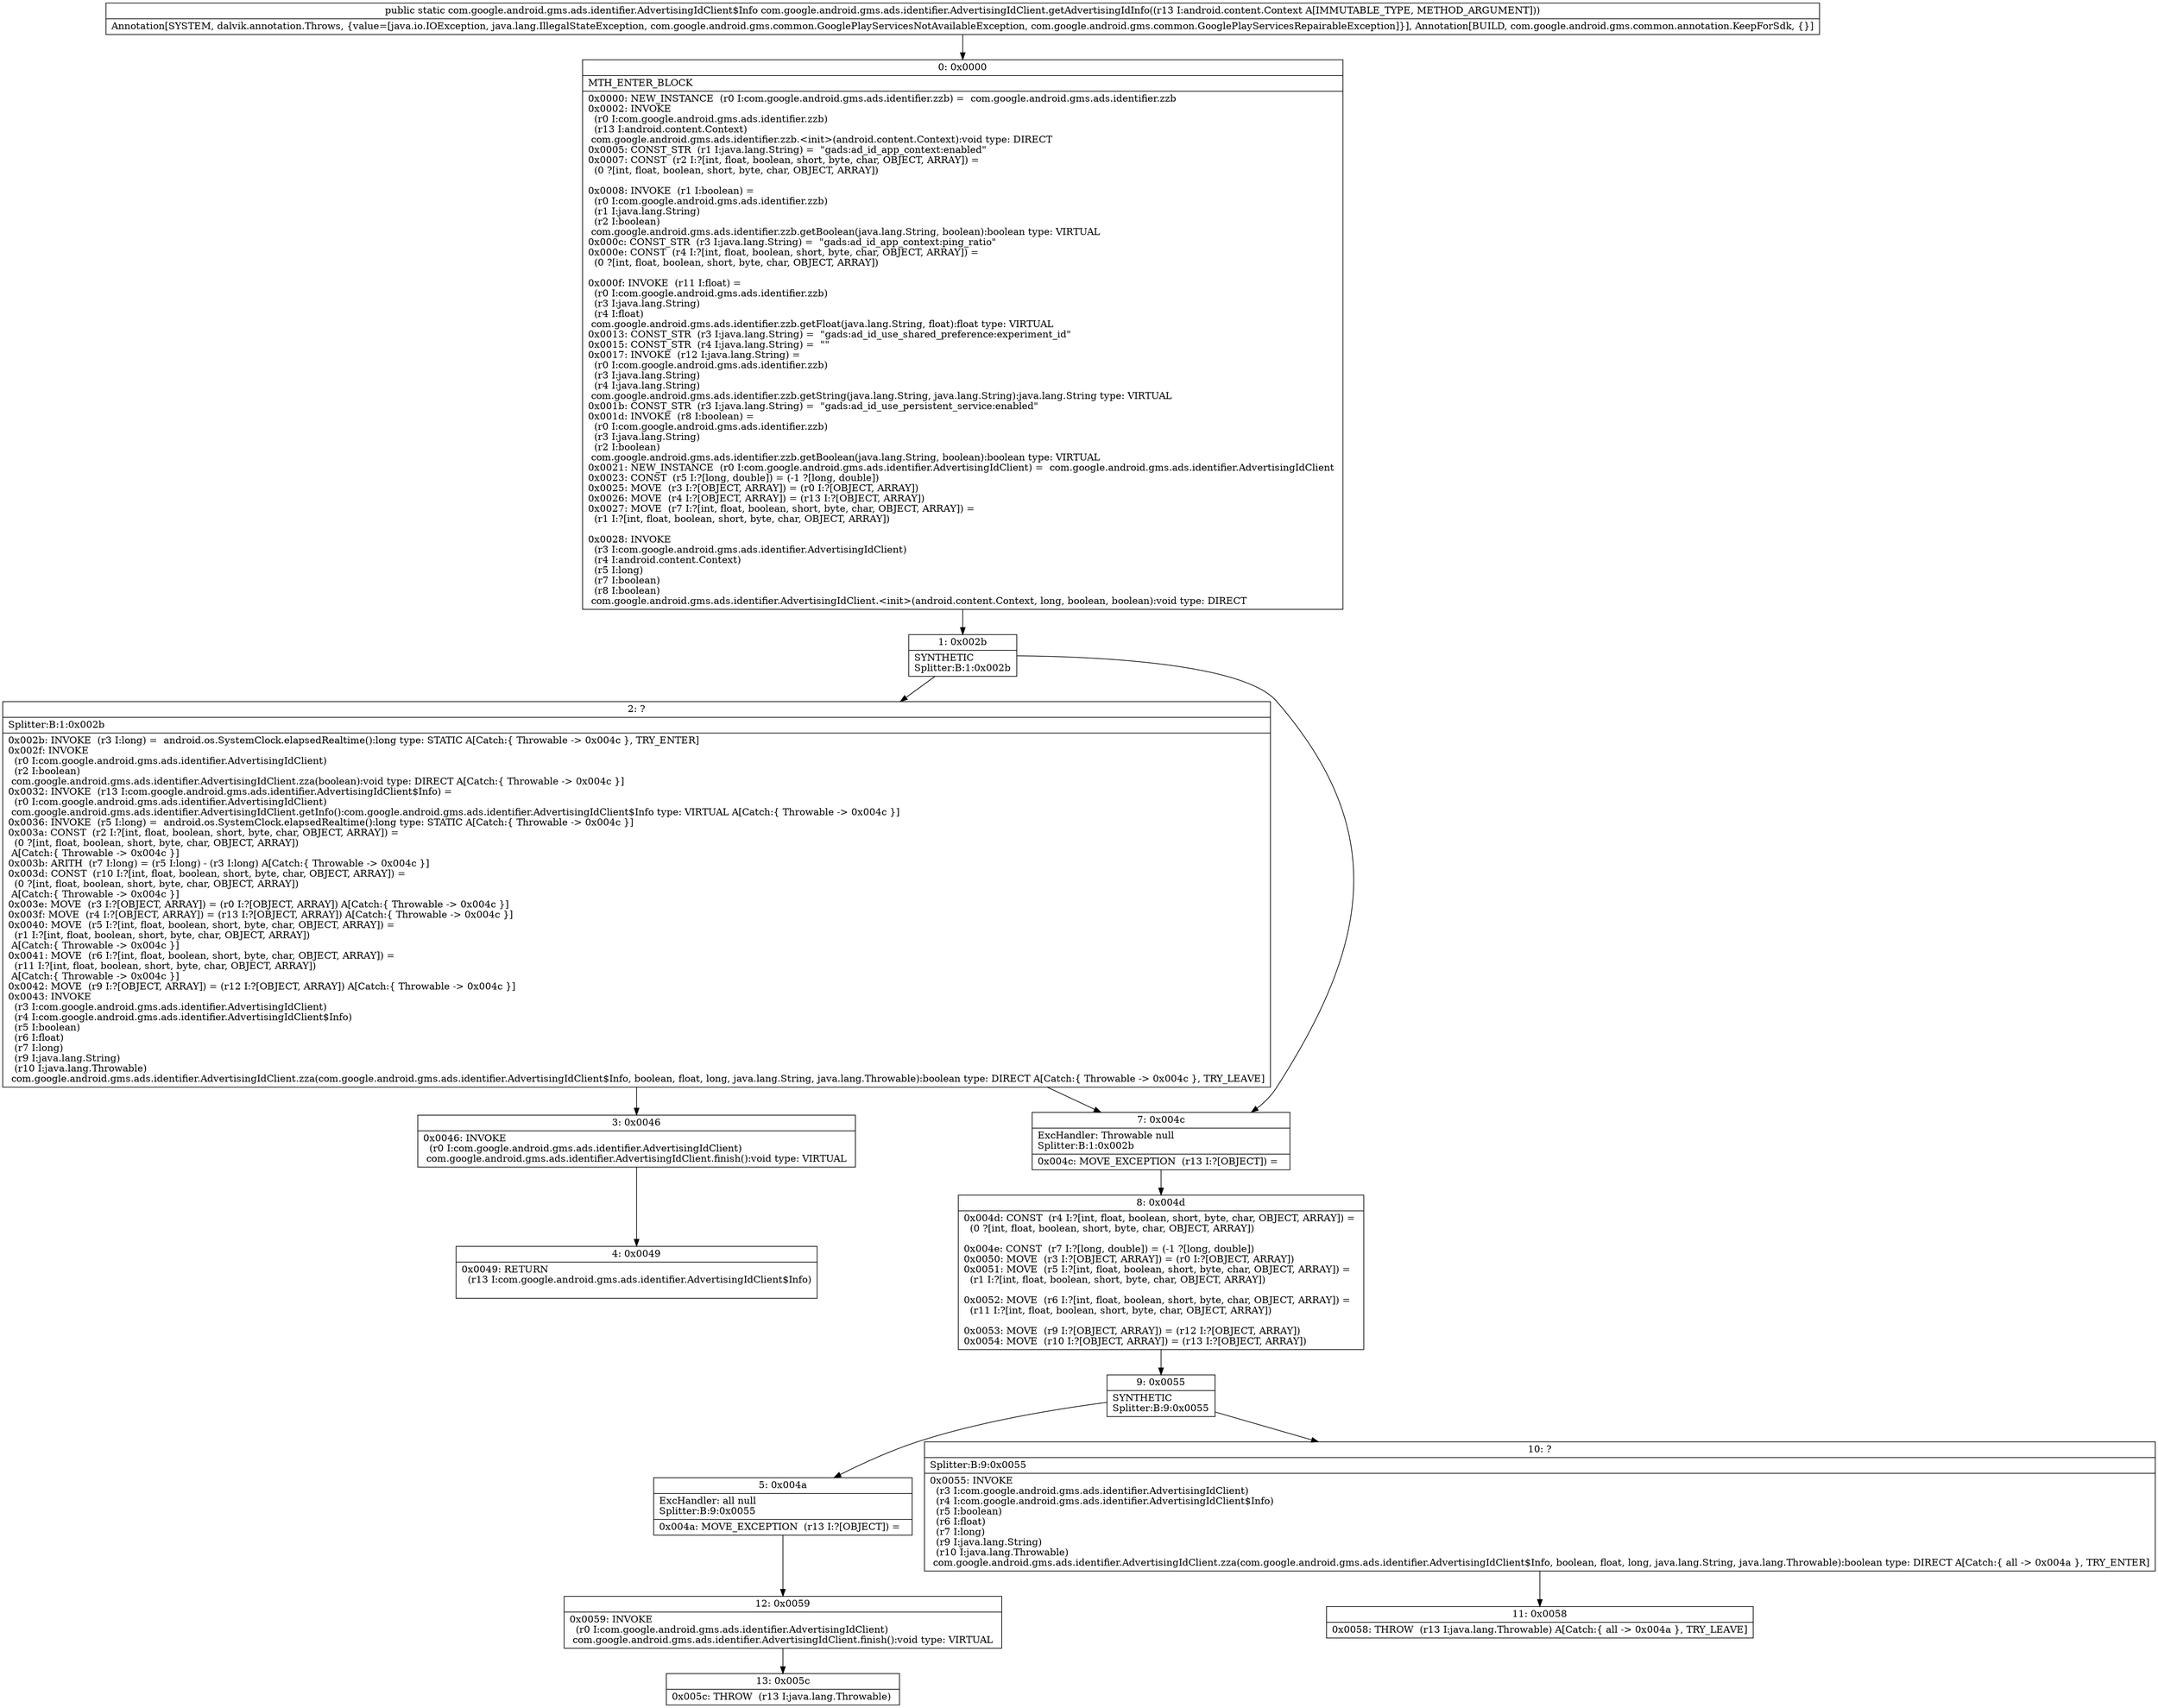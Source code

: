 digraph "CFG forcom.google.android.gms.ads.identifier.AdvertisingIdClient.getAdvertisingIdInfo(Landroid\/content\/Context;)Lcom\/google\/android\/gms\/ads\/identifier\/AdvertisingIdClient$Info;" {
Node_0 [shape=record,label="{0\:\ 0x0000|MTH_ENTER_BLOCK\l|0x0000: NEW_INSTANCE  (r0 I:com.google.android.gms.ads.identifier.zzb) =  com.google.android.gms.ads.identifier.zzb \l0x0002: INVOKE  \l  (r0 I:com.google.android.gms.ads.identifier.zzb)\l  (r13 I:android.content.Context)\l com.google.android.gms.ads.identifier.zzb.\<init\>(android.content.Context):void type: DIRECT \l0x0005: CONST_STR  (r1 I:java.lang.String) =  \"gads:ad_id_app_context:enabled\" \l0x0007: CONST  (r2 I:?[int, float, boolean, short, byte, char, OBJECT, ARRAY]) = \l  (0 ?[int, float, boolean, short, byte, char, OBJECT, ARRAY])\l \l0x0008: INVOKE  (r1 I:boolean) = \l  (r0 I:com.google.android.gms.ads.identifier.zzb)\l  (r1 I:java.lang.String)\l  (r2 I:boolean)\l com.google.android.gms.ads.identifier.zzb.getBoolean(java.lang.String, boolean):boolean type: VIRTUAL \l0x000c: CONST_STR  (r3 I:java.lang.String) =  \"gads:ad_id_app_context:ping_ratio\" \l0x000e: CONST  (r4 I:?[int, float, boolean, short, byte, char, OBJECT, ARRAY]) = \l  (0 ?[int, float, boolean, short, byte, char, OBJECT, ARRAY])\l \l0x000f: INVOKE  (r11 I:float) = \l  (r0 I:com.google.android.gms.ads.identifier.zzb)\l  (r3 I:java.lang.String)\l  (r4 I:float)\l com.google.android.gms.ads.identifier.zzb.getFloat(java.lang.String, float):float type: VIRTUAL \l0x0013: CONST_STR  (r3 I:java.lang.String) =  \"gads:ad_id_use_shared_preference:experiment_id\" \l0x0015: CONST_STR  (r4 I:java.lang.String) =  \"\" \l0x0017: INVOKE  (r12 I:java.lang.String) = \l  (r0 I:com.google.android.gms.ads.identifier.zzb)\l  (r3 I:java.lang.String)\l  (r4 I:java.lang.String)\l com.google.android.gms.ads.identifier.zzb.getString(java.lang.String, java.lang.String):java.lang.String type: VIRTUAL \l0x001b: CONST_STR  (r3 I:java.lang.String) =  \"gads:ad_id_use_persistent_service:enabled\" \l0x001d: INVOKE  (r8 I:boolean) = \l  (r0 I:com.google.android.gms.ads.identifier.zzb)\l  (r3 I:java.lang.String)\l  (r2 I:boolean)\l com.google.android.gms.ads.identifier.zzb.getBoolean(java.lang.String, boolean):boolean type: VIRTUAL \l0x0021: NEW_INSTANCE  (r0 I:com.google.android.gms.ads.identifier.AdvertisingIdClient) =  com.google.android.gms.ads.identifier.AdvertisingIdClient \l0x0023: CONST  (r5 I:?[long, double]) = (\-1 ?[long, double]) \l0x0025: MOVE  (r3 I:?[OBJECT, ARRAY]) = (r0 I:?[OBJECT, ARRAY]) \l0x0026: MOVE  (r4 I:?[OBJECT, ARRAY]) = (r13 I:?[OBJECT, ARRAY]) \l0x0027: MOVE  (r7 I:?[int, float, boolean, short, byte, char, OBJECT, ARRAY]) = \l  (r1 I:?[int, float, boolean, short, byte, char, OBJECT, ARRAY])\l \l0x0028: INVOKE  \l  (r3 I:com.google.android.gms.ads.identifier.AdvertisingIdClient)\l  (r4 I:android.content.Context)\l  (r5 I:long)\l  (r7 I:boolean)\l  (r8 I:boolean)\l com.google.android.gms.ads.identifier.AdvertisingIdClient.\<init\>(android.content.Context, long, boolean, boolean):void type: DIRECT \l}"];
Node_1 [shape=record,label="{1\:\ 0x002b|SYNTHETIC\lSplitter:B:1:0x002b\l}"];
Node_2 [shape=record,label="{2\:\ ?|Splitter:B:1:0x002b\l|0x002b: INVOKE  (r3 I:long) =  android.os.SystemClock.elapsedRealtime():long type: STATIC A[Catch:\{ Throwable \-\> 0x004c \}, TRY_ENTER]\l0x002f: INVOKE  \l  (r0 I:com.google.android.gms.ads.identifier.AdvertisingIdClient)\l  (r2 I:boolean)\l com.google.android.gms.ads.identifier.AdvertisingIdClient.zza(boolean):void type: DIRECT A[Catch:\{ Throwable \-\> 0x004c \}]\l0x0032: INVOKE  (r13 I:com.google.android.gms.ads.identifier.AdvertisingIdClient$Info) = \l  (r0 I:com.google.android.gms.ads.identifier.AdvertisingIdClient)\l com.google.android.gms.ads.identifier.AdvertisingIdClient.getInfo():com.google.android.gms.ads.identifier.AdvertisingIdClient$Info type: VIRTUAL A[Catch:\{ Throwable \-\> 0x004c \}]\l0x0036: INVOKE  (r5 I:long) =  android.os.SystemClock.elapsedRealtime():long type: STATIC A[Catch:\{ Throwable \-\> 0x004c \}]\l0x003a: CONST  (r2 I:?[int, float, boolean, short, byte, char, OBJECT, ARRAY]) = \l  (0 ?[int, float, boolean, short, byte, char, OBJECT, ARRAY])\l A[Catch:\{ Throwable \-\> 0x004c \}]\l0x003b: ARITH  (r7 I:long) = (r5 I:long) \- (r3 I:long) A[Catch:\{ Throwable \-\> 0x004c \}]\l0x003d: CONST  (r10 I:?[int, float, boolean, short, byte, char, OBJECT, ARRAY]) = \l  (0 ?[int, float, boolean, short, byte, char, OBJECT, ARRAY])\l A[Catch:\{ Throwable \-\> 0x004c \}]\l0x003e: MOVE  (r3 I:?[OBJECT, ARRAY]) = (r0 I:?[OBJECT, ARRAY]) A[Catch:\{ Throwable \-\> 0x004c \}]\l0x003f: MOVE  (r4 I:?[OBJECT, ARRAY]) = (r13 I:?[OBJECT, ARRAY]) A[Catch:\{ Throwable \-\> 0x004c \}]\l0x0040: MOVE  (r5 I:?[int, float, boolean, short, byte, char, OBJECT, ARRAY]) = \l  (r1 I:?[int, float, boolean, short, byte, char, OBJECT, ARRAY])\l A[Catch:\{ Throwable \-\> 0x004c \}]\l0x0041: MOVE  (r6 I:?[int, float, boolean, short, byte, char, OBJECT, ARRAY]) = \l  (r11 I:?[int, float, boolean, short, byte, char, OBJECT, ARRAY])\l A[Catch:\{ Throwable \-\> 0x004c \}]\l0x0042: MOVE  (r9 I:?[OBJECT, ARRAY]) = (r12 I:?[OBJECT, ARRAY]) A[Catch:\{ Throwable \-\> 0x004c \}]\l0x0043: INVOKE  \l  (r3 I:com.google.android.gms.ads.identifier.AdvertisingIdClient)\l  (r4 I:com.google.android.gms.ads.identifier.AdvertisingIdClient$Info)\l  (r5 I:boolean)\l  (r6 I:float)\l  (r7 I:long)\l  (r9 I:java.lang.String)\l  (r10 I:java.lang.Throwable)\l com.google.android.gms.ads.identifier.AdvertisingIdClient.zza(com.google.android.gms.ads.identifier.AdvertisingIdClient$Info, boolean, float, long, java.lang.String, java.lang.Throwable):boolean type: DIRECT A[Catch:\{ Throwable \-\> 0x004c \}, TRY_LEAVE]\l}"];
Node_3 [shape=record,label="{3\:\ 0x0046|0x0046: INVOKE  \l  (r0 I:com.google.android.gms.ads.identifier.AdvertisingIdClient)\l com.google.android.gms.ads.identifier.AdvertisingIdClient.finish():void type: VIRTUAL \l}"];
Node_4 [shape=record,label="{4\:\ 0x0049|0x0049: RETURN  \l  (r13 I:com.google.android.gms.ads.identifier.AdvertisingIdClient$Info)\l \l}"];
Node_5 [shape=record,label="{5\:\ 0x004a|ExcHandler: all null\lSplitter:B:9:0x0055\l|0x004a: MOVE_EXCEPTION  (r13 I:?[OBJECT]) =  \l}"];
Node_7 [shape=record,label="{7\:\ 0x004c|ExcHandler: Throwable null\lSplitter:B:1:0x002b\l|0x004c: MOVE_EXCEPTION  (r13 I:?[OBJECT]) =  \l}"];
Node_8 [shape=record,label="{8\:\ 0x004d|0x004d: CONST  (r4 I:?[int, float, boolean, short, byte, char, OBJECT, ARRAY]) = \l  (0 ?[int, float, boolean, short, byte, char, OBJECT, ARRAY])\l \l0x004e: CONST  (r7 I:?[long, double]) = (\-1 ?[long, double]) \l0x0050: MOVE  (r3 I:?[OBJECT, ARRAY]) = (r0 I:?[OBJECT, ARRAY]) \l0x0051: MOVE  (r5 I:?[int, float, boolean, short, byte, char, OBJECT, ARRAY]) = \l  (r1 I:?[int, float, boolean, short, byte, char, OBJECT, ARRAY])\l \l0x0052: MOVE  (r6 I:?[int, float, boolean, short, byte, char, OBJECT, ARRAY]) = \l  (r11 I:?[int, float, boolean, short, byte, char, OBJECT, ARRAY])\l \l0x0053: MOVE  (r9 I:?[OBJECT, ARRAY]) = (r12 I:?[OBJECT, ARRAY]) \l0x0054: MOVE  (r10 I:?[OBJECT, ARRAY]) = (r13 I:?[OBJECT, ARRAY]) \l}"];
Node_9 [shape=record,label="{9\:\ 0x0055|SYNTHETIC\lSplitter:B:9:0x0055\l}"];
Node_10 [shape=record,label="{10\:\ ?|Splitter:B:9:0x0055\l|0x0055: INVOKE  \l  (r3 I:com.google.android.gms.ads.identifier.AdvertisingIdClient)\l  (r4 I:com.google.android.gms.ads.identifier.AdvertisingIdClient$Info)\l  (r5 I:boolean)\l  (r6 I:float)\l  (r7 I:long)\l  (r9 I:java.lang.String)\l  (r10 I:java.lang.Throwable)\l com.google.android.gms.ads.identifier.AdvertisingIdClient.zza(com.google.android.gms.ads.identifier.AdvertisingIdClient$Info, boolean, float, long, java.lang.String, java.lang.Throwable):boolean type: DIRECT A[Catch:\{ all \-\> 0x004a \}, TRY_ENTER]\l}"];
Node_11 [shape=record,label="{11\:\ 0x0058|0x0058: THROW  (r13 I:java.lang.Throwable) A[Catch:\{ all \-\> 0x004a \}, TRY_LEAVE]\l}"];
Node_12 [shape=record,label="{12\:\ 0x0059|0x0059: INVOKE  \l  (r0 I:com.google.android.gms.ads.identifier.AdvertisingIdClient)\l com.google.android.gms.ads.identifier.AdvertisingIdClient.finish():void type: VIRTUAL \l}"];
Node_13 [shape=record,label="{13\:\ 0x005c|0x005c: THROW  (r13 I:java.lang.Throwable) \l}"];
MethodNode[shape=record,label="{public static com.google.android.gms.ads.identifier.AdvertisingIdClient$Info com.google.android.gms.ads.identifier.AdvertisingIdClient.getAdvertisingIdInfo((r13 I:android.content.Context A[IMMUTABLE_TYPE, METHOD_ARGUMENT]))  | Annotation[SYSTEM, dalvik.annotation.Throws, \{value=[java.io.IOException, java.lang.IllegalStateException, com.google.android.gms.common.GooglePlayServicesNotAvailableException, com.google.android.gms.common.GooglePlayServicesRepairableException]\}], Annotation[BUILD, com.google.android.gms.common.annotation.KeepForSdk, \{\}]\l}"];
MethodNode -> Node_0;
Node_0 -> Node_1;
Node_1 -> Node_2;
Node_1 -> Node_7;
Node_2 -> Node_3;
Node_2 -> Node_7;
Node_3 -> Node_4;
Node_5 -> Node_12;
Node_7 -> Node_8;
Node_8 -> Node_9;
Node_9 -> Node_10;
Node_9 -> Node_5;
Node_10 -> Node_11;
Node_12 -> Node_13;
}

